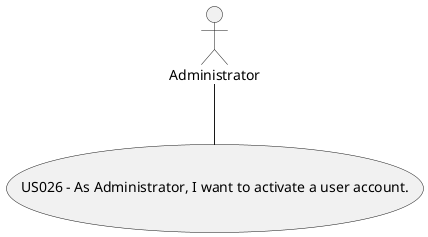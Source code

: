 @startuml
'https://plantuml.com/use-case-diagram

actor Administrator

usecase (US026 - As Administrator, I want to activate a user account.)

:Administrator: -- (US026 - As Administrator, I want to activate a user account.)
@enduml